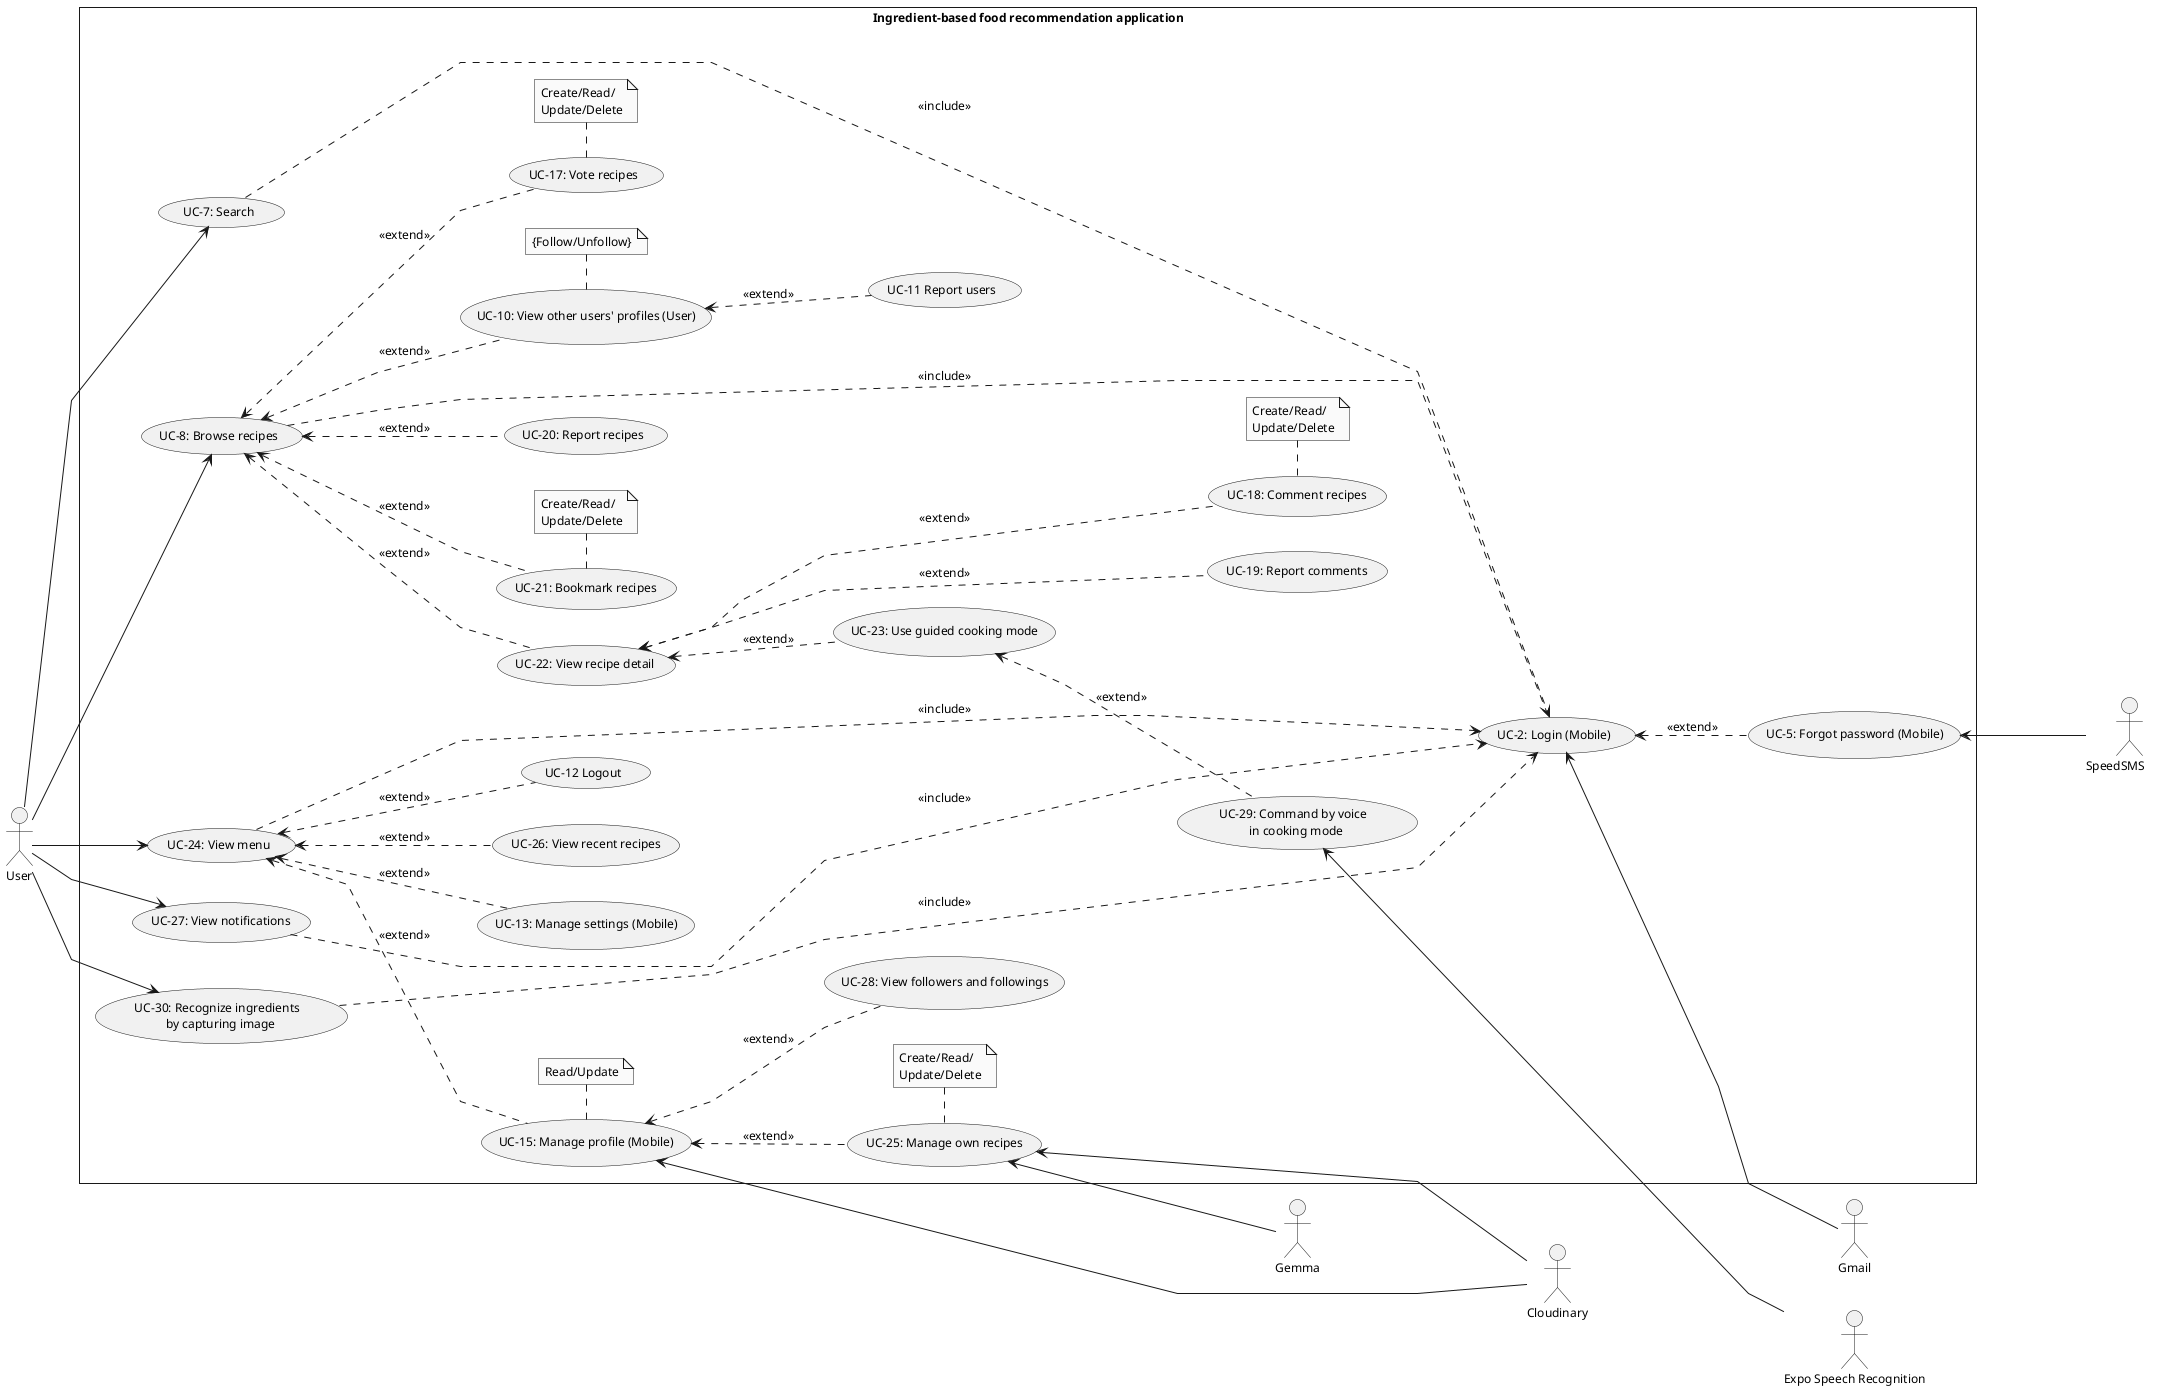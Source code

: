@startuml UserUsecase
skinparam style strictuml
skinparam monochrome true
skinparam linetype polyline
skinparam defaultFontSize 12
left to right direction
actor "User" as user
actor "Gmail" as gmail
actor "Cloudinary" as cl
actor "SpeedSMS         " as sms
actor "Gemma" as gemma
actor "Expo Speech Recognition" as speech

rectangle Ingredient-based<U+0020>food<U+0020>recommendation<U+0020>application {
    usecase "UC-2: Login (Mobile)" as ucLogin
    usecase "UC-5: Forgot password (Mobile)" as ucForgotPassword
    usecase "UC-11 Report users" as ucReportUser
    usecase "UC-12 Logout" as ucLogout
    usecase "UC-13: Manage settings (Mobile)" as ucManageSetting
    usecase "UC-15: Manage profile (Mobile)" as ucManageProfile

    usecase "UC-7: Search" as ucSearch
    usecase "UC-8: Browse recipes" as ucBrowseRecipes
    usecase "UC-17: Vote recipes" as ucVoteRecipe
    usecase "UC-18: Comment recipes" as ucCmtRecipe
    usecase "UC-19: Report comments" as ucReportComment
    usecase "UC-20: Report recipes" as ucReportRecipe
    usecase "UC-21: Bookmark recipes" as ucBookmarkRecipe
    usecase "UC-22: View recipe detail" as ucViewRecipeDetail
    usecase "UC-23: Use guided cooking mode" as ucGuidedCCM
    usecase "UC-10: View other users' profiles (User)" as ucViewUSProfile

    usecase "UC-24: View menu" as ucViewMenu
    usecase "UC-25: Manage own recipes" as ucManageRecipe
    usecase "UC-26: View recent recipes" as ucViewRecentRecipes

    usecase "UC-27: View notifications" as ucViewNotif
    usecase "UC-28: View followers and followings" as ucViewFollow

    note "Create/Read/\nUpdate/Delete" as noteManageRecipe
    note "Read/Update" as noteManageProfile
    note "Create/Read/\nUpdate/Delete" as noteVoteRecipe
    note "Create/Read/\nUpdate/Delete" as noteCmtRecipe
    note "Create/Read/\nUpdate/Delete" as noteBookmarkRecipe
    note "{Follow/Unfollow}" as noteViewUSProfile

    user --> ucSearch

    user --> ucBrowseRecipes
        ucBrowseRecipes <.. ucVoteRecipe : <<extend>>
            ucVoteRecipe . noteVoteRecipe
        ucBrowseRecipes <.. ucReportRecipe : <<extend>>
        ucBrowseRecipes <.. ucViewRecipeDetail : <<extend>>
            ucViewRecipeDetail <... ucCmtRecipe : <<extend>>
                ucCmtRecipe . noteCmtRecipe
            ucViewRecipeDetail <... ucReportComment : <<extend>>
            ucViewRecipeDetail <.. ucGuidedCCM : <<extend>>
        ucBrowseRecipes <.. ucBookmarkRecipe : <<extend>>
            ucBookmarkRecipe . noteBookmarkRecipe
        ucBrowseRecipes <.. ucViewUSProfile : <<extend>>
            ucViewUSProfile . noteViewUSProfile
            ucViewUSProfile <.. ucReportUser : <<extend>>

    user --> ucViewMenu
        ucViewMenu <.. ucManageProfile : <<extend>>
            ucManageProfile . noteManageProfile
            ucManageProfile <.. ucManageRecipe : <<extend>>
            ucManageProfile <.. ucViewFollow : <<extend>>
                ucManageRecipe . noteManageRecipe
        ucViewMenu <.. ucManageSetting : <<extend>>
        ucViewMenu <.. ucViewRecentRecipes : <<extend>>
        ucViewMenu <.. ucLogout : <<extend>>

    user --> ucViewNotif
    
    gmail -up-> ucLogin
    cl --up-> ucManageProfile
    cl --up-> ucManageRecipe
    gemma -up-> ucManageRecipe
    sms --up-> ucForgotPassword

    ucSearch .....> ucLogin : <<include>>
    ucBrowseRecipes .....> ucLogin : <<include>>
    ucViewMenu .....> ucLogin : <<include>>
    ucViewNotif .....>ucLogin : <<include>>
    ucLogin <.. ucForgotPassword : <<extend>>

    usecase "UC-29: Command by voice \n in cooking mode" as ucCommandVoiceCCM
    usecase "UC-30: Recognize ingredients \n by capturing image" as ucRecognizeIngre

    speech --up-> ucCommandVoiceCCM

    user --> ucRecognizeIngre
    ucGuidedCCM <.. ucCommandVoiceCCM : <<extend>>

    ucRecognizeIngre .....> ucLogin : <<include>>

}

@enduml

